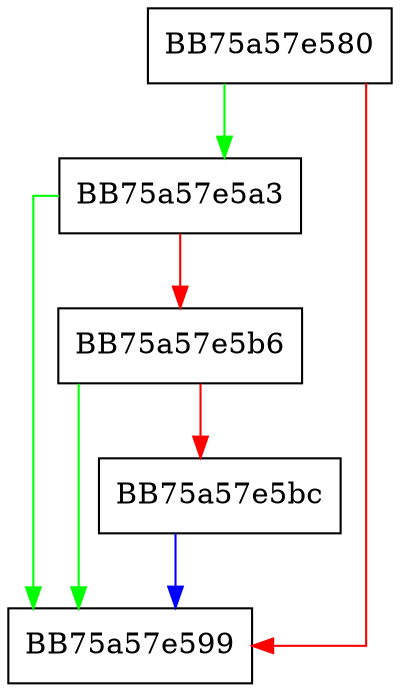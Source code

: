 digraph LeakHandle {
  node [shape="box"];
  graph [splines=ortho];
  BB75a57e580 -> BB75a57e5a3 [color="green"];
  BB75a57e580 -> BB75a57e599 [color="red"];
  BB75a57e5a3 -> BB75a57e599 [color="green"];
  BB75a57e5a3 -> BB75a57e5b6 [color="red"];
  BB75a57e5b6 -> BB75a57e599 [color="green"];
  BB75a57e5b6 -> BB75a57e5bc [color="red"];
  BB75a57e5bc -> BB75a57e599 [color="blue"];
}